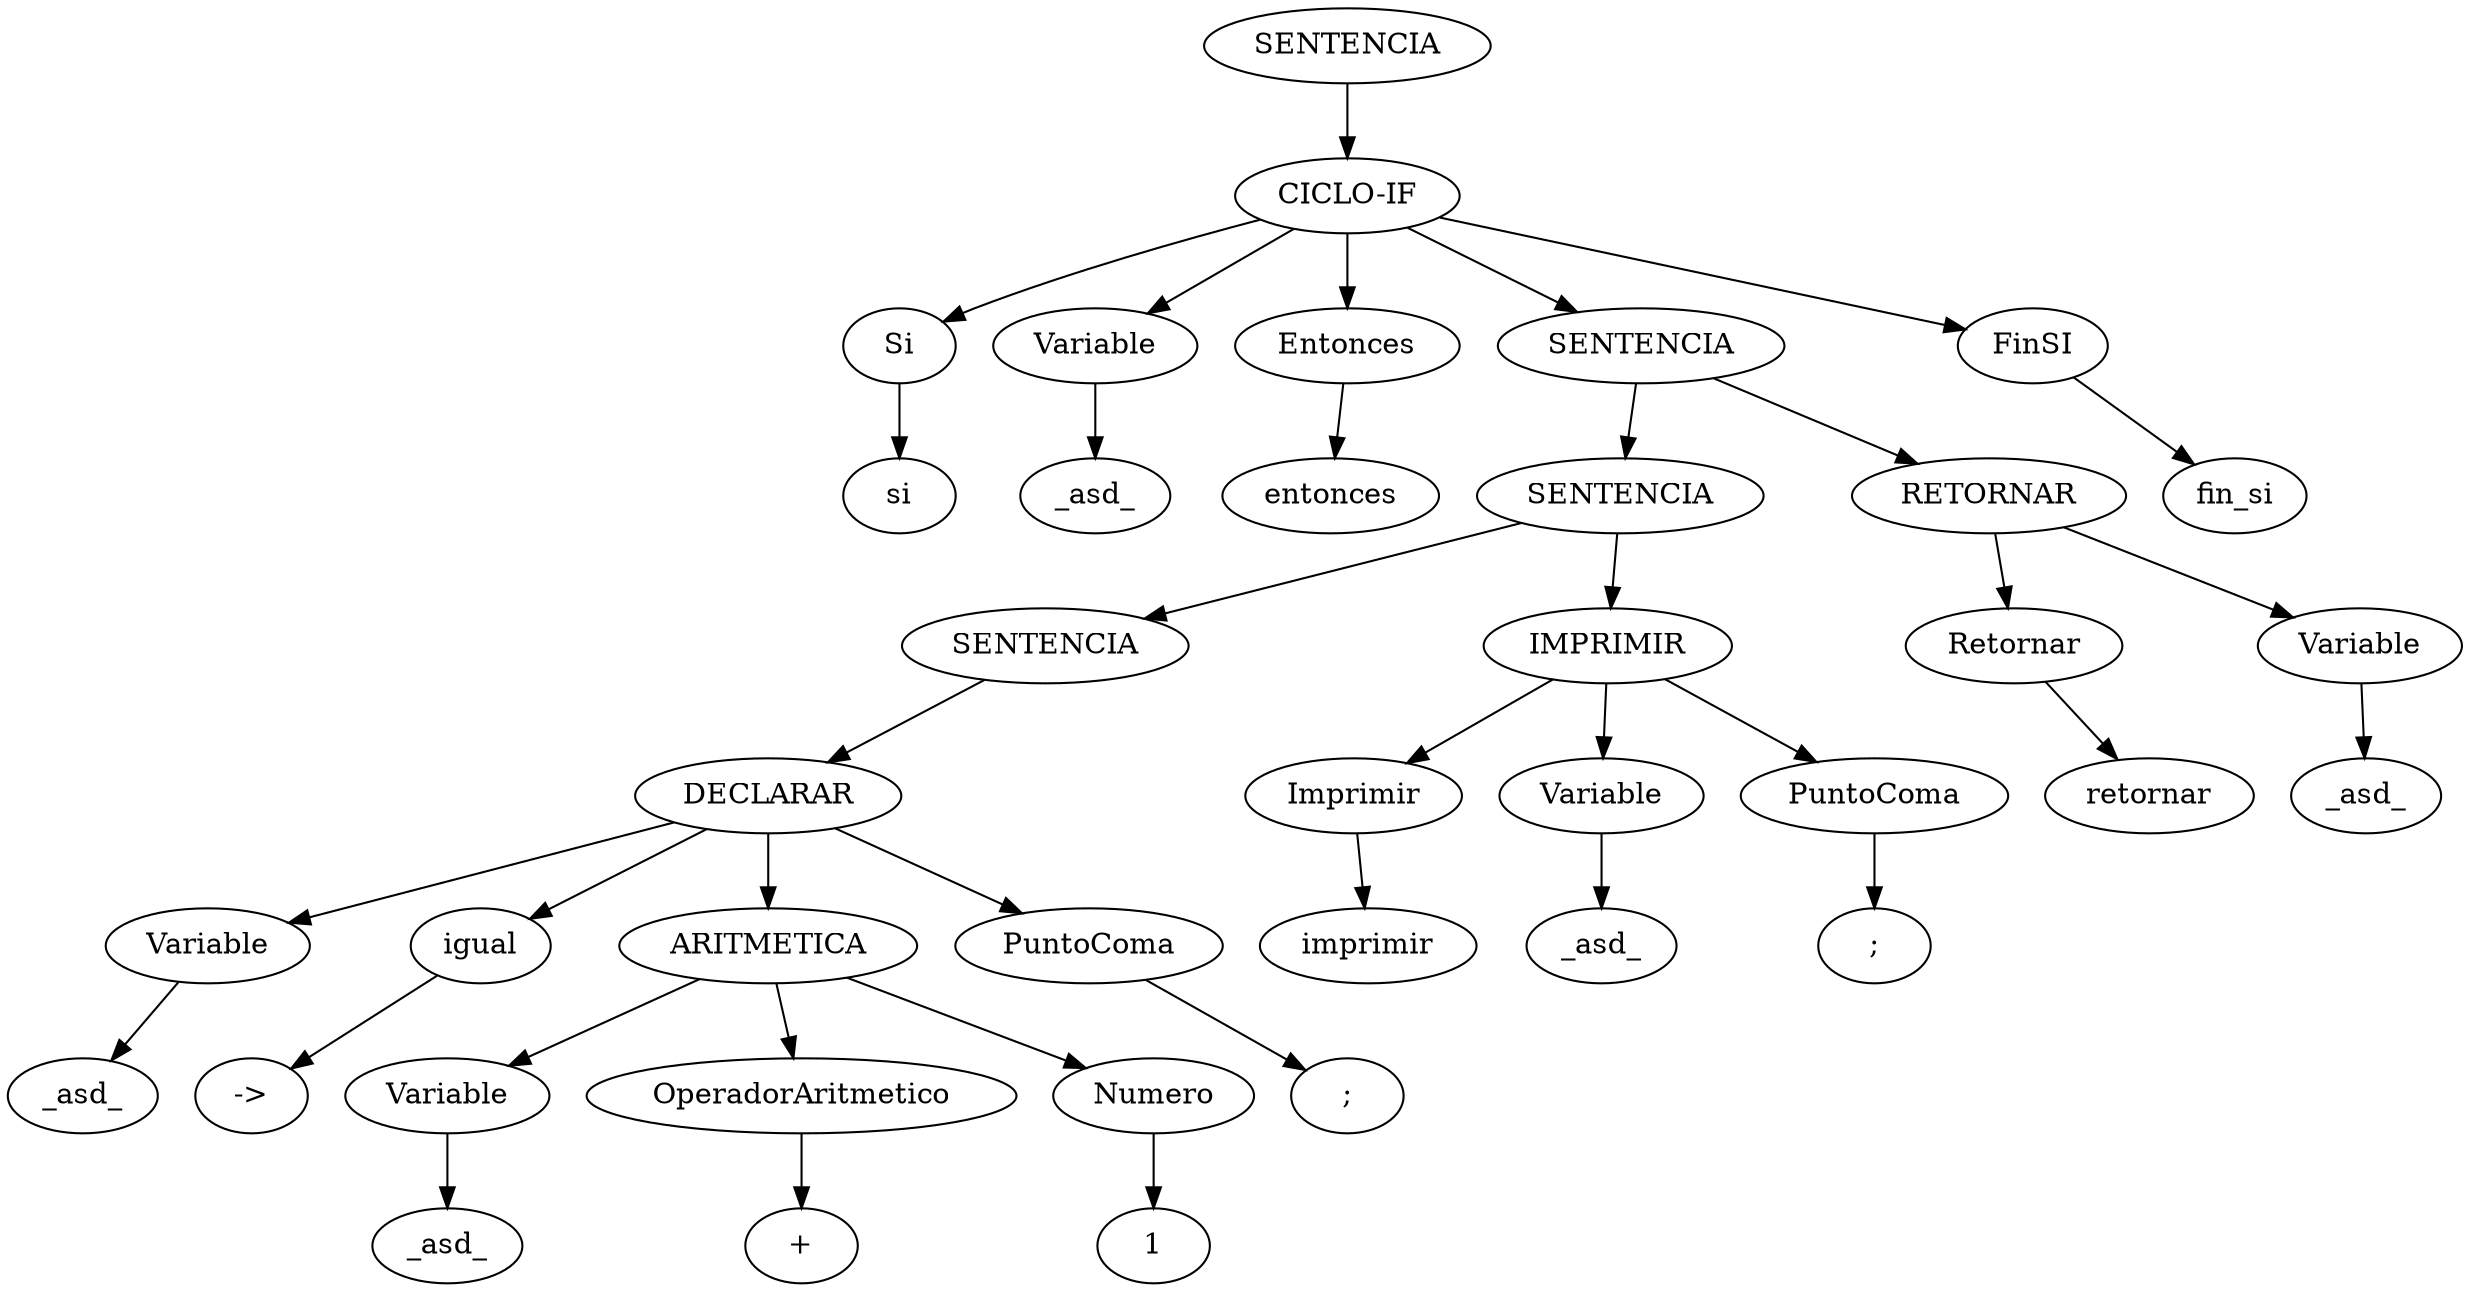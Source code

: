 digraph Arbol_Sintactico{

node0[label = "SENTENCIA"];
node0 -> node00
node00[label = "CICLO-IF"];
node00 -> node000
node000[label = "Si"];
node000c[label = "si"];
node000 -> node000c
node00 -> node001
node001[label = "Variable"];
node001c[label = "_asd_"];
node001 -> node001c
node00 -> node002
node002[label = "Entonces"];
node002c[label = "entonces"];
node002 -> node002c
node00 -> node003
node003[label = "SENTENCIA"];
node003 -> node0030
node0030[label = "SENTENCIA"];
node0030 -> node00300
node00300[label = "SENTENCIA"];
node00300 -> node003000
node003000[label = "DECLARAR"];
node003000 -> node0030000
node0030000[label = "Variable"];
node0030000c[label = "_asd_"];
node0030000 -> node0030000c
node003000 -> node0030001
node0030001[label = "igual"];
node0030001c[label = "->"];
node0030001 -> node0030001c
node003000 -> node0030002
node0030002[label = "ARITMETICA"];
node0030002 -> node00300020
node00300020[label = "Variable"];
node00300020c[label = "_asd_"];
node00300020 -> node00300020c
node0030002 -> node00300021
node00300021[label = "OperadorAritmetico"];
node00300021c[label = "+"];
node00300021 -> node00300021c
node0030002 -> node00300022
node00300022[label = "Numero"];
node00300022c[label = "1"];
node00300022 -> node00300022c
node003000 -> node0030003
node0030003[label = "PuntoComa"];
node0030003c[label = ";"];
node0030003 -> node0030003c
node0030 -> node00301
node00301[label = "IMPRIMIR"];
node00301 -> node003010
node003010[label = "Imprimir"];
node003010c[label = "imprimir"];
node003010 -> node003010c
node00301 -> node003011
node003011[label = "Variable"];
node003011c[label = "_asd_"];
node003011 -> node003011c
node00301 -> node003012
node003012[label = "PuntoComa"];
node003012c[label = ";"];
node003012 -> node003012c
node003 -> node0031
node0031[label = "RETORNAR"];
node0031 -> node00310
node00310[label = "Retornar"];
node00310c[label = "retornar"];
node00310 -> node00310c
node0031 -> node00311
node00311[label = "Variable"];
node00311c[label = "_asd_"];
node00311 -> node00311c
node00 -> node004
node004[label = "FinSI"];
node004c[label = "fin_si"];
node004 -> node004c


}
